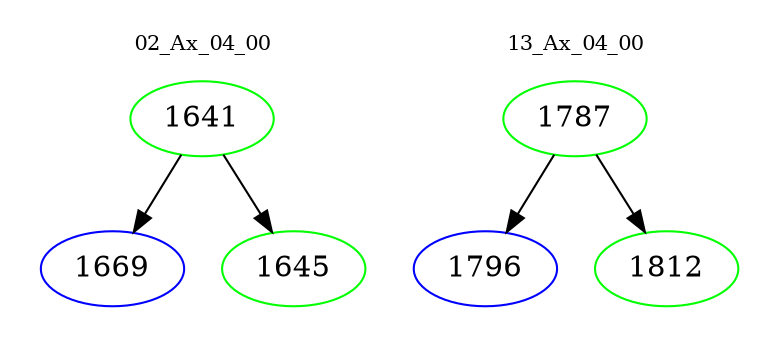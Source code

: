 digraph{
subgraph cluster_0 {
color = white
label = "02_Ax_04_00";
fontsize=10;
T0_1641 [label="1641", color="green"]
T0_1641 -> T0_1669 [color="black"]
T0_1669 [label="1669", color="blue"]
T0_1641 -> T0_1645 [color="black"]
T0_1645 [label="1645", color="green"]
}
subgraph cluster_1 {
color = white
label = "13_Ax_04_00";
fontsize=10;
T1_1787 [label="1787", color="green"]
T1_1787 -> T1_1796 [color="black"]
T1_1796 [label="1796", color="blue"]
T1_1787 -> T1_1812 [color="black"]
T1_1812 [label="1812", color="green"]
}
}
